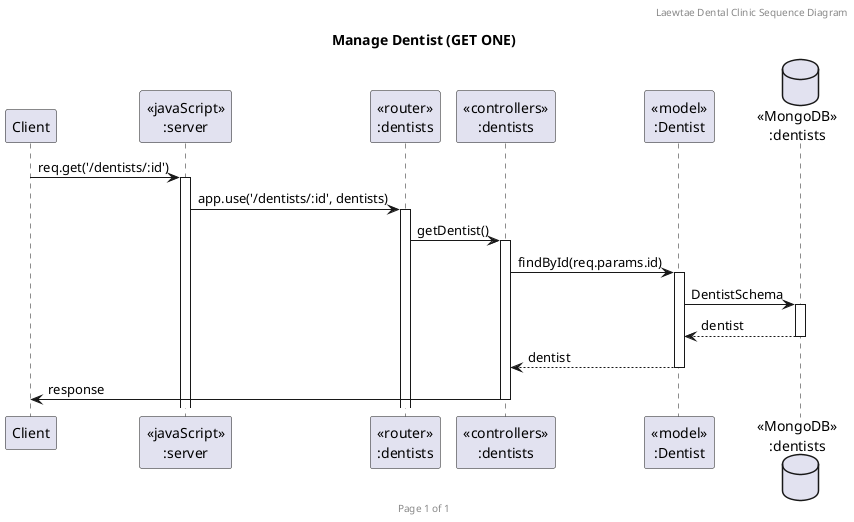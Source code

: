 @startuml Manage Dentist (GET ONE)

header Laewtae Dental Clinic Sequence Diagram
footer Page %page% of %lastpage%
title "Manage Dentist (GET ONE)"

participant "Client" as client
participant "<<javaScript>>\n:server" as server
participant "<<router>>\n:dentists" as routerDentists
participant "<<controllers>>\n:dentists" as controllersDentists
participant "<<model>>\n:Dentist" as modelDentist
database "<<MongoDB>>\n:dentists" as DentistsDatabase

client->server ++:req.get('/dentists/:id')
server->routerDentists ++:app.use('/dentists/:id', dentists)
routerDentists -> controllersDentists ++:getDentist()
controllersDentists->modelDentist ++:findById(req.params.id)
modelDentist ->DentistsDatabase ++: DentistSchema
DentistsDatabase --> modelDentist --: dentist
controllersDentists <-- modelDentist --:dentist
controllersDentists->client --:response

@enduml